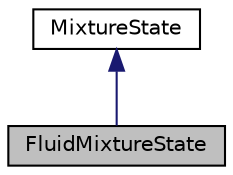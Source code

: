 digraph "FluidMixtureState"
{
 // INTERACTIVE_SVG=YES
 // LATEX_PDF_SIZE
  edge [fontname="Helvetica",fontsize="10",labelfontname="Helvetica",labelfontsize="10"];
  node [fontname="Helvetica",fontsize="10",shape=record];
  Node1 [label="FluidMixtureState",height=0.2,width=0.4,color="black", fillcolor="grey75", style="filled", fontcolor="black",tooltip="A type used to describe the state of a fluid (gaseous or liquid) mixture."];
  Node2 -> Node1 [dir="back",color="midnightblue",fontsize="10",style="solid",fontname="Helvetica"];
  Node2 [label="MixtureState",height=0.2,width=0.4,color="black", fillcolor="white", style="filled",URL="$structReaktoro_1_1MixtureState.html",tooltip="A type used to describe the state of a mixture."];
}
